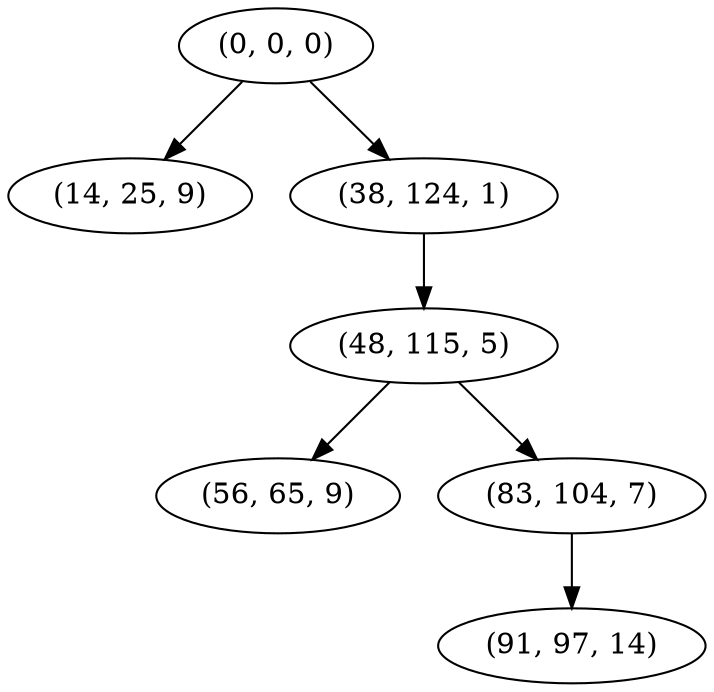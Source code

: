 digraph tree {
    "(0, 0, 0)";
    "(14, 25, 9)";
    "(38, 124, 1)";
    "(48, 115, 5)";
    "(56, 65, 9)";
    "(83, 104, 7)";
    "(91, 97, 14)";
    "(0, 0, 0)" -> "(14, 25, 9)";
    "(0, 0, 0)" -> "(38, 124, 1)";
    "(38, 124, 1)" -> "(48, 115, 5)";
    "(48, 115, 5)" -> "(56, 65, 9)";
    "(48, 115, 5)" -> "(83, 104, 7)";
    "(83, 104, 7)" -> "(91, 97, 14)";
}

